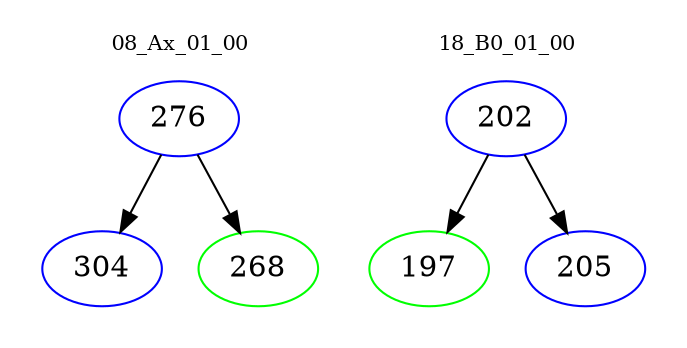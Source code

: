 digraph{
subgraph cluster_0 {
color = white
label = "08_Ax_01_00";
fontsize=10;
T0_276 [label="276", color="blue"]
T0_276 -> T0_304 [color="black"]
T0_304 [label="304", color="blue"]
T0_276 -> T0_268 [color="black"]
T0_268 [label="268", color="green"]
}
subgraph cluster_1 {
color = white
label = "18_B0_01_00";
fontsize=10;
T1_202 [label="202", color="blue"]
T1_202 -> T1_197 [color="black"]
T1_197 [label="197", color="green"]
T1_202 -> T1_205 [color="black"]
T1_205 [label="205", color="blue"]
}
}
